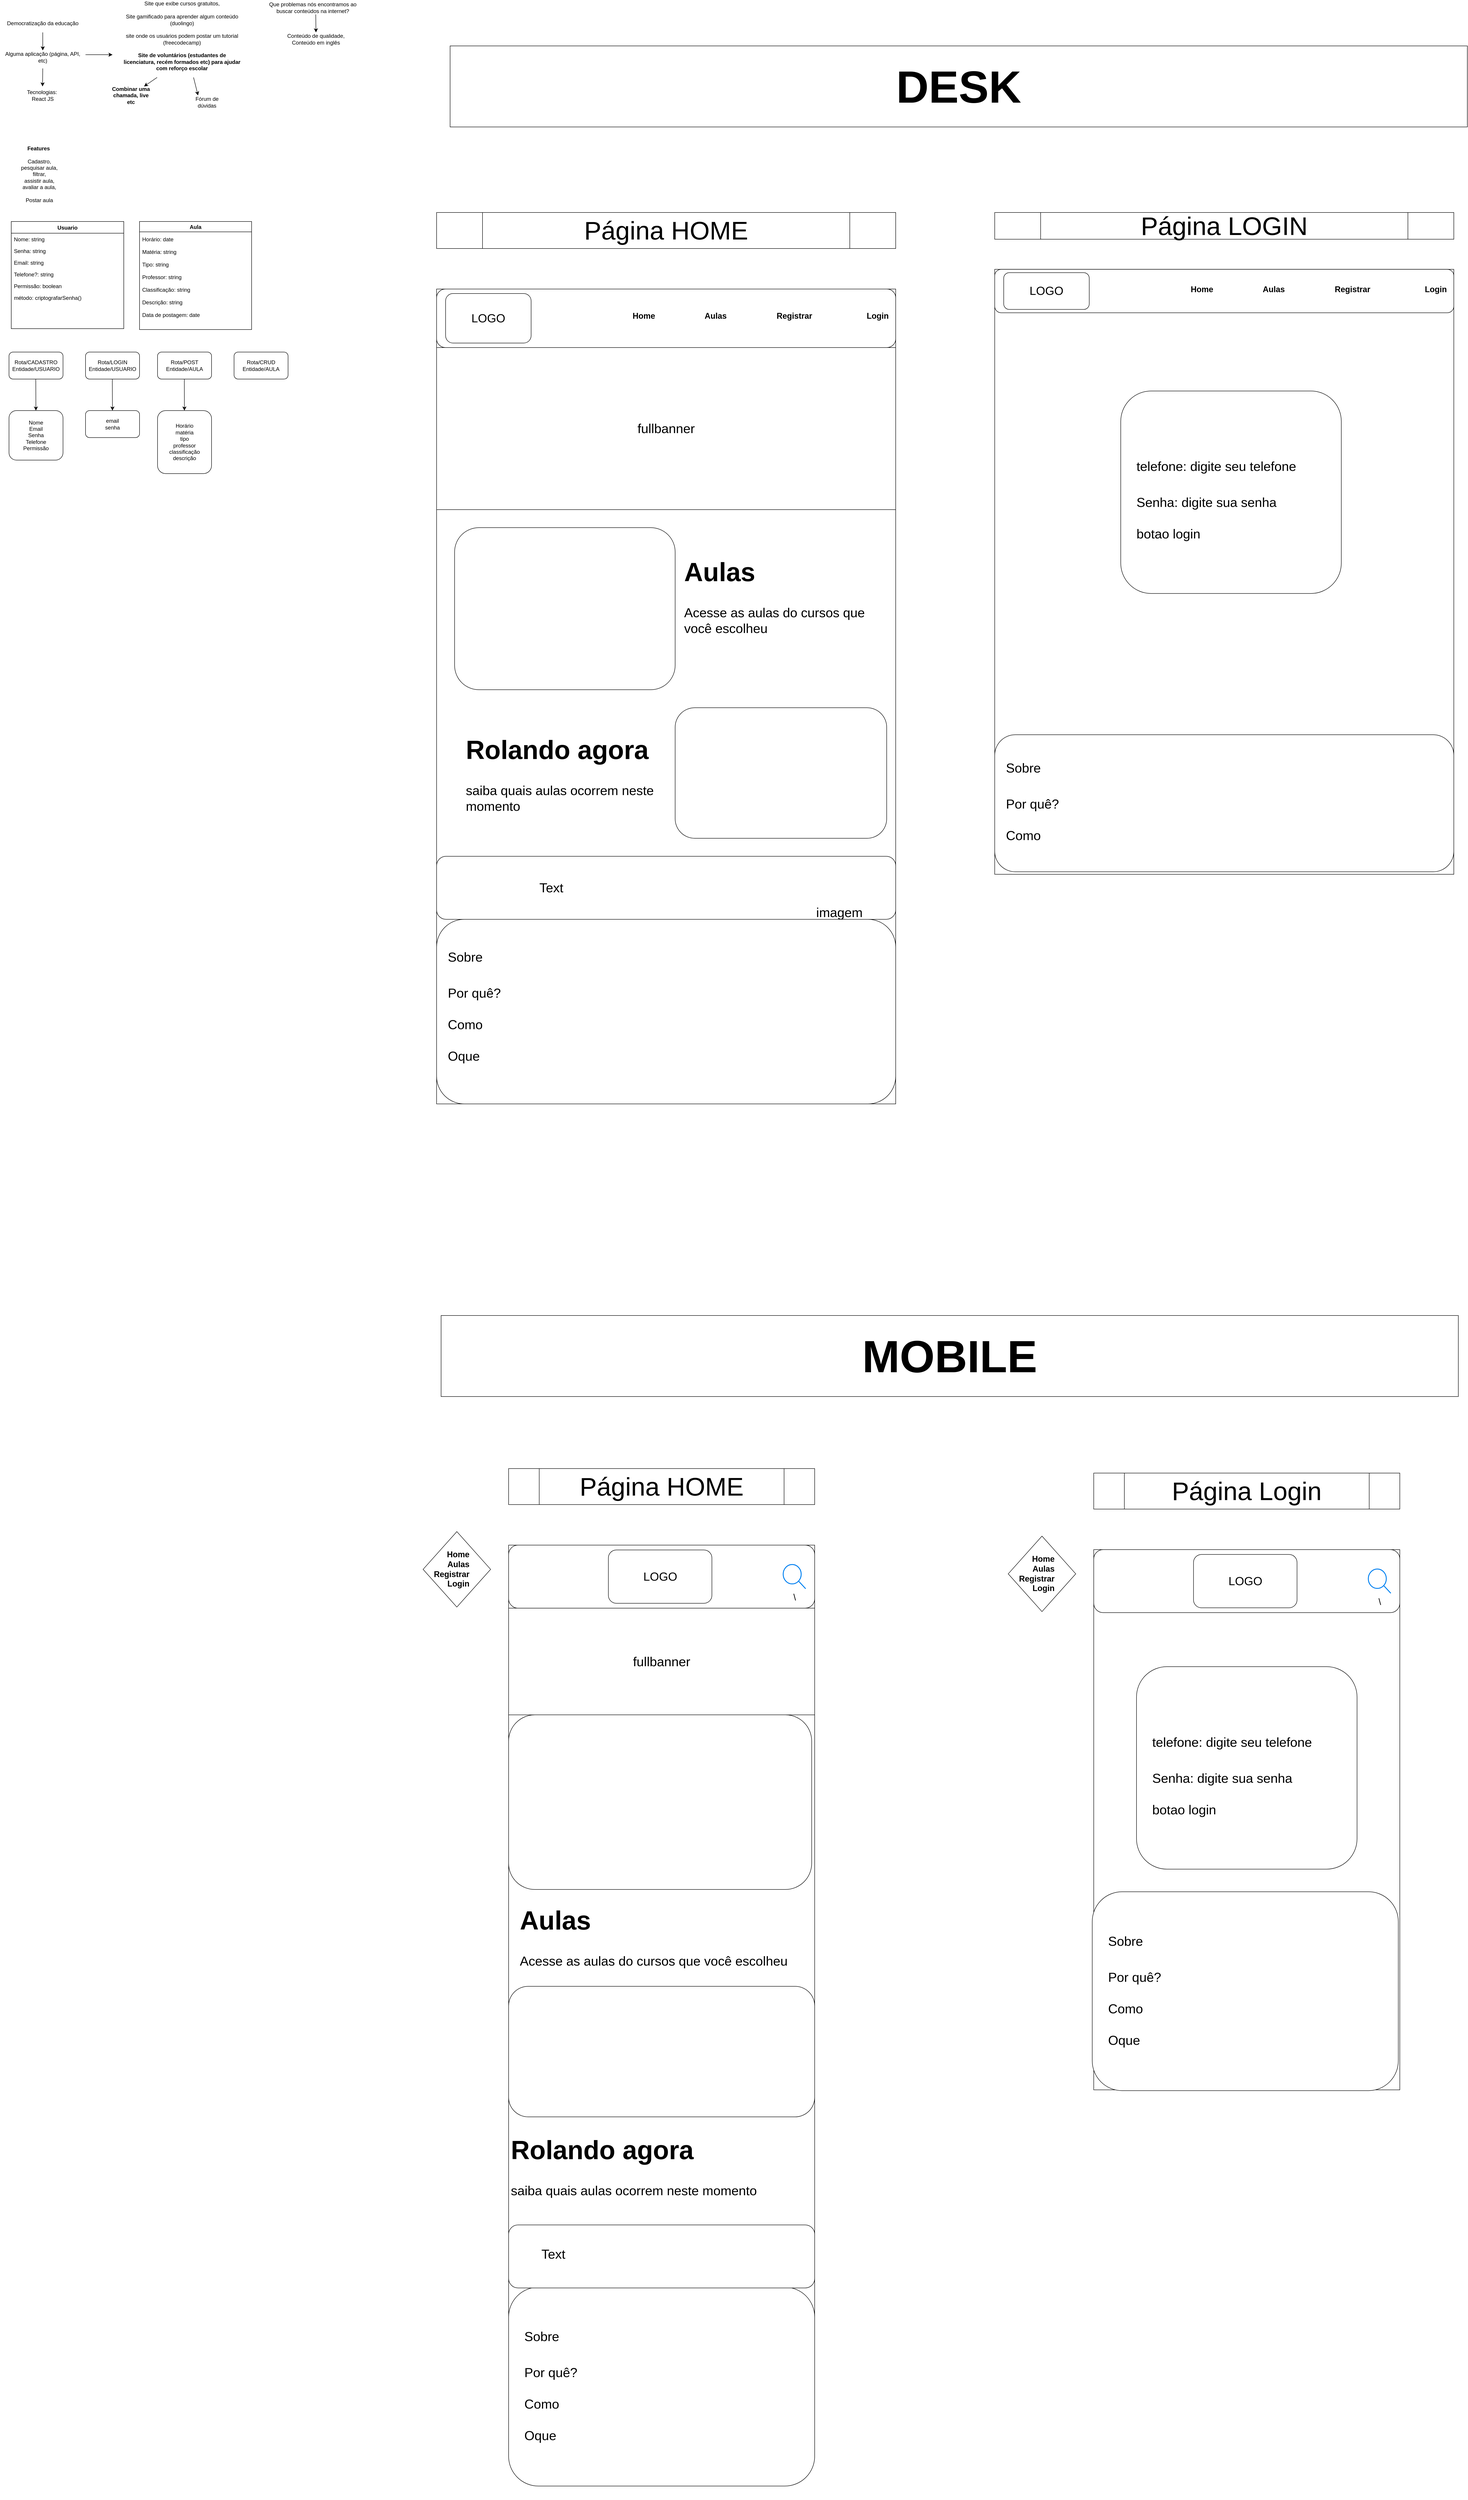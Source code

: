 <mxfile version="20.2.0" type="device"><diagram id="aPJUmdStcPJjUJhhimBH" name="Page-1"><mxGraphModel dx="6240" dy="4140" grid="1" gridSize="10" guides="1" tooltips="1" connect="1" arrows="1" fold="1" page="1" pageScale="1" pageWidth="850" pageHeight="1100" math="0" shadow="0"><root><mxCell id="0"/><mxCell id="1" parent="0"/><mxCell id="1egrQJf47s-bwuZEfzcS-1" style="edgeStyle=orthogonalEdgeStyle;rounded=0;orthogonalLoop=1;jettySize=auto;html=1;exitX=0.5;exitY=1;exitDx=0;exitDy=0;" edge="1" parent="1" source="1egrQJf47s-bwuZEfzcS-2"><mxGeometry relative="1" as="geometry"><mxPoint x="125" y="130" as="targetPoint"/></mxGeometry></mxCell><mxCell id="1egrQJf47s-bwuZEfzcS-2" value="Democratização da educação" style="text;html=1;strokeColor=none;fillColor=none;align=center;verticalAlign=middle;whiteSpace=wrap;rounded=0;" vertex="1" parent="1"><mxGeometry x="40" y="50" width="170" height="40" as="geometry"/></mxCell><mxCell id="1egrQJf47s-bwuZEfzcS-3" value="Alguma aplicação (página, API, etc)" style="text;html=1;strokeColor=none;fillColor=none;align=center;verticalAlign=middle;whiteSpace=wrap;rounded=0;" vertex="1" parent="1"><mxGeometry x="30" y="120" width="190" height="50" as="geometry"/></mxCell><mxCell id="1egrQJf47s-bwuZEfzcS-4" value="Tecnologias:&amp;nbsp;&lt;br&gt;React JS" style="text;html=1;strokeColor=none;fillColor=none;align=center;verticalAlign=middle;whiteSpace=wrap;rounded=0;" vertex="1" parent="1"><mxGeometry x="55" y="190" width="140" height="80" as="geometry"/></mxCell><mxCell id="1egrQJf47s-bwuZEfzcS-5" value="" style="endArrow=classic;html=1;rounded=0;" edge="1" parent="1"><mxGeometry width="50" height="50" relative="1" as="geometry"><mxPoint x="125" y="170" as="sourcePoint"/><mxPoint x="124.5" y="210" as="targetPoint"/></mxGeometry></mxCell><mxCell id="1egrQJf47s-bwuZEfzcS-6" value="Site que exibe cursos gratuitos,&lt;br&gt;&lt;br&gt;Site gamificado para aprender algum conteúdo (duolingo)&lt;br&gt;&lt;br&gt;site onde os usuários podem postar um tutorial (freecodecamp)&lt;br&gt;&lt;br&gt;&lt;b&gt;Site de voluntários (estudantes de licenciatura, recém formados etc) para ajudar com reforço escolar&lt;/b&gt;" style="text;html=1;strokeColor=none;fillColor=none;align=center;verticalAlign=middle;whiteSpace=wrap;rounded=0;" vertex="1" parent="1"><mxGeometry x="300" y="60" width="269" height="75" as="geometry"/></mxCell><mxCell id="1egrQJf47s-bwuZEfzcS-7" value="" style="endArrow=classic;html=1;rounded=0;" edge="1" parent="1"><mxGeometry width="50" height="50" relative="1" as="geometry"><mxPoint x="220" y="139.5" as="sourcePoint"/><mxPoint x="280" y="139.5" as="targetPoint"/></mxGeometry></mxCell><mxCell id="1egrQJf47s-bwuZEfzcS-8" value="Que problemas nós encontramos ao buscar conteúdos na internet?" style="text;html=1;strokeColor=none;fillColor=none;align=center;verticalAlign=middle;whiteSpace=wrap;rounded=0;" vertex="1" parent="1"><mxGeometry x="610" y="20" width="230" height="30" as="geometry"/></mxCell><mxCell id="1egrQJf47s-bwuZEfzcS-9" value="Conteúdo de qualidade,&lt;br&gt;Conteúdo em inglês" style="text;html=1;strokeColor=none;fillColor=none;align=center;verticalAlign=middle;whiteSpace=wrap;rounded=0;" vertex="1" parent="1"><mxGeometry x="637" y="60" width="190" height="90" as="geometry"/></mxCell><mxCell id="1egrQJf47s-bwuZEfzcS-10" value="" style="endArrow=classic;html=1;rounded=0;" edge="1" parent="1"><mxGeometry width="50" height="50" relative="1" as="geometry"><mxPoint x="731.5" y="50" as="sourcePoint"/><mxPoint x="732" y="90" as="targetPoint"/></mxGeometry></mxCell><mxCell id="1egrQJf47s-bwuZEfzcS-11" value="" style="endArrow=classic;html=1;rounded=0;" edge="1" parent="1"><mxGeometry width="50" height="50" relative="1" as="geometry"><mxPoint x="379" y="190" as="sourcePoint"/><mxPoint x="350" y="210" as="targetPoint"/></mxGeometry></mxCell><mxCell id="1egrQJf47s-bwuZEfzcS-12" value="" style="endArrow=classic;html=1;rounded=0;" edge="1" parent="1" target="1egrQJf47s-bwuZEfzcS-13"><mxGeometry width="50" height="50" relative="1" as="geometry"><mxPoint x="460" y="190" as="sourcePoint"/><mxPoint x="450" y="200" as="targetPoint"/><Array as="points"><mxPoint x="470" y="230"/></Array></mxGeometry></mxCell><mxCell id="1egrQJf47s-bwuZEfzcS-13" value="Fórum de dúvidas" style="text;html=1;strokeColor=none;fillColor=none;align=center;verticalAlign=middle;whiteSpace=wrap;rounded=0;" vertex="1" parent="1"><mxGeometry x="460" y="230" width="60" height="30" as="geometry"/></mxCell><mxCell id="1egrQJf47s-bwuZEfzcS-14" value="&lt;b&gt;Combinar uma chamada, live etc&lt;/b&gt;" style="text;html=1;strokeColor=none;fillColor=none;align=center;verticalAlign=middle;whiteSpace=wrap;rounded=0;" vertex="1" parent="1"><mxGeometry x="271" y="215" width="100" height="30" as="geometry"/></mxCell><mxCell id="1egrQJf47s-bwuZEfzcS-15" value="&lt;b&gt;Features&amp;nbsp;&lt;/b&gt;&lt;br&gt;&lt;br&gt;Cadastro,&lt;br&gt;pesquisar aula,&lt;br&gt;filtrar,&lt;br&gt;assistir aula,&lt;br&gt;avaliar a aula,&lt;br&gt;&lt;br&gt;Postar aula" style="text;html=1;strokeColor=none;fillColor=none;align=center;verticalAlign=middle;whiteSpace=wrap;rounded=0;" vertex="1" parent="1"><mxGeometry x="55" y="330" width="125" height="150" as="geometry"/></mxCell><mxCell id="1egrQJf47s-bwuZEfzcS-16" value="Usuario" style="swimlane;fontStyle=1;align=center;verticalAlign=top;childLayout=stackLayout;horizontal=1;startSize=26;horizontalStack=0;resizeParent=1;resizeParentMax=0;resizeLast=0;collapsible=1;marginBottom=0;" vertex="1" parent="1"><mxGeometry x="55" y="510" width="250" height="238" as="geometry"/></mxCell><mxCell id="1egrQJf47s-bwuZEfzcS-17" value="Nome: string" style="text;strokeColor=none;fillColor=none;align=left;verticalAlign=top;spacingLeft=4;spacingRight=4;overflow=hidden;rotatable=0;points=[[0,0.5],[1,0.5]];portConstraint=eastwest;" vertex="1" parent="1egrQJf47s-bwuZEfzcS-16"><mxGeometry y="26" width="250" height="26" as="geometry"/></mxCell><mxCell id="1egrQJf47s-bwuZEfzcS-18" value="Senha: string" style="text;strokeColor=none;fillColor=none;align=left;verticalAlign=top;spacingLeft=4;spacingRight=4;overflow=hidden;rotatable=0;points=[[0,0.5],[1,0.5]];portConstraint=eastwest;" vertex="1" parent="1egrQJf47s-bwuZEfzcS-16"><mxGeometry y="52" width="250" height="26" as="geometry"/></mxCell><mxCell id="1egrQJf47s-bwuZEfzcS-19" value="Email: string" style="text;strokeColor=none;fillColor=none;align=left;verticalAlign=top;spacingLeft=4;spacingRight=4;overflow=hidden;rotatable=0;points=[[0,0.5],[1,0.5]];portConstraint=eastwest;" vertex="1" parent="1egrQJf47s-bwuZEfzcS-16"><mxGeometry y="78" width="250" height="26" as="geometry"/></mxCell><mxCell id="1egrQJf47s-bwuZEfzcS-20" value="Telefone?: string&#10;" style="text;strokeColor=none;fillColor=none;align=left;verticalAlign=top;spacingLeft=4;spacingRight=4;overflow=hidden;rotatable=0;points=[[0,0.5],[1,0.5]];portConstraint=eastwest;" vertex="1" parent="1egrQJf47s-bwuZEfzcS-16"><mxGeometry y="104" width="250" height="26" as="geometry"/></mxCell><mxCell id="1egrQJf47s-bwuZEfzcS-21" value="Permissão: boolean" style="text;strokeColor=none;fillColor=none;align=left;verticalAlign=top;spacingLeft=4;spacingRight=4;overflow=hidden;rotatable=0;points=[[0,0.5],[1,0.5]];portConstraint=eastwest;" vertex="1" parent="1egrQJf47s-bwuZEfzcS-16"><mxGeometry y="130" width="250" height="26" as="geometry"/></mxCell><mxCell id="1egrQJf47s-bwuZEfzcS-22" value="método: criptografarSenha()&#10;" style="text;strokeColor=none;fillColor=none;align=left;verticalAlign=top;spacingLeft=4;spacingRight=4;overflow=hidden;rotatable=0;points=[[0,0.5],[1,0.5]];portConstraint=eastwest;" vertex="1" parent="1egrQJf47s-bwuZEfzcS-16"><mxGeometry y="156" width="250" height="82" as="geometry"/></mxCell><mxCell id="1egrQJf47s-bwuZEfzcS-23" value="Aula" style="swimlane;" vertex="1" parent="1"><mxGeometry x="340" y="510" width="249" height="240" as="geometry"/></mxCell><mxCell id="1egrQJf47s-bwuZEfzcS-24" value="Horário: date&#10;&#10;Matéria: string&#10;&#10;Tipo: string&#10;&#10;Professor: string&#10;&#10;Classificação: string&#10;&#10;Descrição: string&#10;&#10;Data de postagem: date" style="text;strokeColor=none;fillColor=none;align=left;verticalAlign=top;spacingLeft=4;spacingRight=4;overflow=hidden;rotatable=0;points=[[0,0.5],[1,0.5]];portConstraint=eastwest;" vertex="1" parent="1egrQJf47s-bwuZEfzcS-23"><mxGeometry y="26" width="249" height="214" as="geometry"/></mxCell><mxCell id="1egrQJf47s-bwuZEfzcS-25" value="Rota/CADASTRO&lt;br&gt;Entidade/USUARIO&lt;br&gt;" style="rounded=1;whiteSpace=wrap;html=1;" vertex="1" parent="1"><mxGeometry x="50" y="800" width="120" height="60" as="geometry"/></mxCell><mxCell id="1egrQJf47s-bwuZEfzcS-26" value="" style="endArrow=classic;html=1;rounded=0;" edge="1" parent="1" target="1egrQJf47s-bwuZEfzcS-27"><mxGeometry width="50" height="50" relative="1" as="geometry"><mxPoint x="109.5" y="860" as="sourcePoint"/><mxPoint x="109.5" y="920" as="targetPoint"/></mxGeometry></mxCell><mxCell id="1egrQJf47s-bwuZEfzcS-27" value="Nome&lt;br&gt;Email&lt;br&gt;Senha&lt;br&gt;Telefone&lt;br&gt;Permissão" style="rounded=1;whiteSpace=wrap;html=1;" vertex="1" parent="1"><mxGeometry x="50" y="930" width="120" height="110" as="geometry"/></mxCell><mxCell id="1egrQJf47s-bwuZEfzcS-28" value="Rota/LOGIN&lt;br&gt;Entidade/USUARIO" style="rounded=1;whiteSpace=wrap;html=1;" vertex="1" parent="1"><mxGeometry x="220" y="800" width="120" height="60" as="geometry"/></mxCell><mxCell id="1egrQJf47s-bwuZEfzcS-29" value="" style="endArrow=classic;html=1;rounded=0;" edge="1" parent="1" target="1egrQJf47s-bwuZEfzcS-30"><mxGeometry width="50" height="50" relative="1" as="geometry"><mxPoint x="279.5" y="860" as="sourcePoint"/><mxPoint x="279.5" y="920" as="targetPoint"/></mxGeometry></mxCell><mxCell id="1egrQJf47s-bwuZEfzcS-30" value="email&lt;br&gt;senha" style="rounded=1;whiteSpace=wrap;html=1;" vertex="1" parent="1"><mxGeometry x="220" y="930" width="120" height="60" as="geometry"/></mxCell><mxCell id="1egrQJf47s-bwuZEfzcS-31" value="Rota/POST&lt;br&gt;Entidade/AULA" style="rounded=1;whiteSpace=wrap;html=1;" vertex="1" parent="1"><mxGeometry x="380" y="800" width="120" height="60" as="geometry"/></mxCell><mxCell id="1egrQJf47s-bwuZEfzcS-32" value="" style="endArrow=classic;html=1;rounded=0;" edge="1" parent="1" target="1egrQJf47s-bwuZEfzcS-33"><mxGeometry width="50" height="50" relative="1" as="geometry"><mxPoint x="439.5" y="860" as="sourcePoint"/><mxPoint x="439.5" y="920" as="targetPoint"/></mxGeometry></mxCell><mxCell id="1egrQJf47s-bwuZEfzcS-33" value="Horário&lt;br&gt;matéria&lt;br&gt;tipo&lt;br&gt;professor&lt;br&gt;classificação&lt;br&gt;descrição" style="rounded=1;whiteSpace=wrap;html=1;" vertex="1" parent="1"><mxGeometry x="380" y="930" width="120" height="140" as="geometry"/></mxCell><mxCell id="1egrQJf47s-bwuZEfzcS-34" value="Rota/CRUD&lt;br&gt;Entidade/AULA" style="rounded=1;whiteSpace=wrap;html=1;" vertex="1" parent="1"><mxGeometry x="550" y="800" width="120" height="60" as="geometry"/></mxCell><mxCell id="1egrQJf47s-bwuZEfzcS-237" value="" style="group" vertex="1" connectable="0" parent="1"><mxGeometry x="1000" y="490" width="1020" height="1980" as="geometry"/></mxCell><mxCell id="1egrQJf47s-bwuZEfzcS-201" value="" style="rounded=0;whiteSpace=wrap;html=1;" vertex="1" parent="1egrQJf47s-bwuZEfzcS-237"><mxGeometry y="170" width="1020" height="1810" as="geometry"/></mxCell><mxCell id="1egrQJf47s-bwuZEfzcS-218" value="" style="group" vertex="1" connectable="0" parent="1egrQJf47s-bwuZEfzcS-237"><mxGeometry y="170" width="1020" height="1810" as="geometry"/></mxCell><mxCell id="1egrQJf47s-bwuZEfzcS-202" value="" style="rounded=1;whiteSpace=wrap;html=1;" vertex="1" parent="1egrQJf47s-bwuZEfzcS-218"><mxGeometry width="1020" height="130" as="geometry"/></mxCell><mxCell id="1egrQJf47s-bwuZEfzcS-203" value="&lt;font style=&quot;font-size: 26px;&quot;&gt;LOGO&lt;/font&gt;" style="rounded=1;whiteSpace=wrap;html=1;" vertex="1" parent="1egrQJf47s-bwuZEfzcS-218"><mxGeometry x="20" y="10" width="190" height="110" as="geometry"/></mxCell><mxCell id="1egrQJf47s-bwuZEfzcS-205" value="Home&lt;span style=&quot;white-space: pre; font-size: 18px;&quot;&gt;&#9;&lt;/span&gt;&lt;span style=&quot;white-space: pre; font-size: 18px;&quot;&gt;&#9;&lt;span style=&quot;white-space: pre; font-size: 18px;&quot;&gt;&#9;&lt;/span&gt;&lt;/span&gt;Aulas&lt;span style=&quot;white-space: pre; font-size: 18px;&quot;&gt;&#9;&lt;span style=&quot;white-space: pre; font-size: 18px;&quot;&gt;&#9;&lt;/span&gt;&lt;span style=&quot;white-space: pre; font-size: 18px;&quot;&gt;&#9;&lt;/span&gt;&lt;/span&gt;Registrar&lt;span style=&quot;white-space: pre; font-size: 18px;&quot;&gt;&#9;&lt;/span&gt;&lt;span style=&quot;white-space: pre; font-size: 18px;&quot;&gt;&#9;&lt;span style=&quot;white-space: pre; font-size: 18px;&quot;&gt;&#9;&lt;/span&gt;&lt;/span&gt;Login" style="text;html=1;strokeColor=none;fillColor=none;align=center;verticalAlign=middle;whiteSpace=wrap;rounded=0;fontSize=18;fontStyle=1" vertex="1" parent="1egrQJf47s-bwuZEfzcS-218"><mxGeometry x="440" y="20" width="560" height="80" as="geometry"/></mxCell><mxCell id="1egrQJf47s-bwuZEfzcS-207" value="&lt;font style=&quot;font-size: 29px;&quot;&gt;fullbanner&lt;/font&gt;" style="rounded=0;whiteSpace=wrap;html=1;fontSize=18;" vertex="1" parent="1egrQJf47s-bwuZEfzcS-218"><mxGeometry y="130" width="1020" height="360" as="geometry"/></mxCell><mxCell id="1egrQJf47s-bwuZEfzcS-208" value="" style="rounded=1;whiteSpace=wrap;html=1;fontSize=29;" vertex="1" parent="1egrQJf47s-bwuZEfzcS-218"><mxGeometry x="40" y="530" width="490" height="360" as="geometry"/></mxCell><mxCell id="1egrQJf47s-bwuZEfzcS-209" value="&lt;h1&gt;Aulas&lt;/h1&gt;&lt;p&gt;Acesse as aulas do cursos que você escolheu&lt;/p&gt;" style="text;html=1;strokeColor=none;fillColor=none;spacing=5;spacingTop=-20;whiteSpace=wrap;overflow=hidden;rounded=0;fontSize=29;" vertex="1" parent="1egrQJf47s-bwuZEfzcS-218"><mxGeometry x="545" y="564.75" width="440" height="290.5" as="geometry"/></mxCell><mxCell id="1egrQJf47s-bwuZEfzcS-210" value="" style="rounded=1;whiteSpace=wrap;html=1;fontSize=29;" vertex="1" parent="1egrQJf47s-bwuZEfzcS-218"><mxGeometry x="530" y="930" width="470" height="290" as="geometry"/></mxCell><mxCell id="1egrQJf47s-bwuZEfzcS-211" value="&lt;h1&gt;Rolando agora&lt;/h1&gt;&lt;p&gt;saiba quais aulas ocorrem neste momento&lt;/p&gt;" style="text;html=1;strokeColor=none;fillColor=none;spacing=5;spacingTop=-20;whiteSpace=wrap;overflow=hidden;rounded=0;fontSize=29;" vertex="1" parent="1egrQJf47s-bwuZEfzcS-218"><mxGeometry x="60" y="960" width="460" height="220" as="geometry"/></mxCell><mxCell id="1egrQJf47s-bwuZEfzcS-212" value="" style="rounded=1;whiteSpace=wrap;html=1;fontSize=29;" vertex="1" parent="1egrQJf47s-bwuZEfzcS-218"><mxGeometry y="1260" width="1020" height="140" as="geometry"/></mxCell><mxCell id="1egrQJf47s-bwuZEfzcS-213" value="Text" style="text;html=1;strokeColor=none;fillColor=none;align=center;verticalAlign=middle;whiteSpace=wrap;rounded=0;fontSize=29;" vertex="1" parent="1egrQJf47s-bwuZEfzcS-218"><mxGeometry x="50" y="1275" width="410" height="110" as="geometry"/></mxCell><mxCell id="1egrQJf47s-bwuZEfzcS-214" value="imagem" style="text;html=1;strokeColor=none;fillColor=none;align=center;verticalAlign=middle;whiteSpace=wrap;rounded=0;fontSize=29;" vertex="1" parent="1egrQJf47s-bwuZEfzcS-218"><mxGeometry x="780" y="1370" width="230" height="30" as="geometry"/></mxCell><mxCell id="1egrQJf47s-bwuZEfzcS-215" value="" style="rounded=1;whiteSpace=wrap;html=1;fontSize=29;" vertex="1" parent="1egrQJf47s-bwuZEfzcS-218"><mxGeometry y="1400" width="1020" height="410" as="geometry"/></mxCell><mxCell id="1egrQJf47s-bwuZEfzcS-216" value="&lt;h1&gt;&lt;span style=&quot;background-color: initial; font-size: 29px; font-weight: normal;&quot;&gt;Sobre&lt;/span&gt;&lt;br&gt;&lt;/h1&gt;&lt;div&gt;Por quê?&lt;/div&gt;&lt;div&gt;&lt;br&gt;&lt;/div&gt;&lt;div&gt;Como&lt;/div&gt;&lt;div&gt;&lt;br&gt;&lt;/div&gt;&lt;div&gt;Oque&lt;/div&gt;&lt;div&gt;&lt;span style=&quot;background-color: initial; font-size: 29px; font-weight: normal;&quot;&gt;&lt;br&gt;&lt;/span&gt;&lt;/div&gt;&lt;div&gt;&lt;span style=&quot;background-color: initial; font-size: 29px; font-weight: normal;&quot;&gt;&lt;br&gt;&lt;/span&gt;&lt;/div&gt;" style="text;html=1;strokeColor=none;fillColor=none;spacing=5;spacingTop=-20;whiteSpace=wrap;overflow=hidden;rounded=0;fontSize=29;" vertex="1" parent="1egrQJf47s-bwuZEfzcS-218"><mxGeometry x="20" y="1410" width="190" height="370" as="geometry"/></mxCell><mxCell id="1egrQJf47s-bwuZEfzcS-219" value="Página HOME" style="shape=process;whiteSpace=wrap;html=1;backgroundOutline=1;fontSize=57;" vertex="1" parent="1egrQJf47s-bwuZEfzcS-237"><mxGeometry width="1020" height="80" as="geometry"/></mxCell><mxCell id="1egrQJf47s-bwuZEfzcS-238" value="\" style="group" vertex="1" connectable="0" parent="1"><mxGeometry x="2240" y="490" width="1020" height="1470" as="geometry"/></mxCell><mxCell id="1egrQJf47s-bwuZEfzcS-239" value="" style="rounded=0;whiteSpace=wrap;html=1;" vertex="1" parent="1egrQJf47s-bwuZEfzcS-238"><mxGeometry y="126.212" width="1020" height="1343.788" as="geometry"/></mxCell><mxCell id="1egrQJf47s-bwuZEfzcS-240" value="" style="group" vertex="1" connectable="0" parent="1egrQJf47s-bwuZEfzcS-238"><mxGeometry y="126.212" width="1020" height="1343.788" as="geometry"/></mxCell><mxCell id="1egrQJf47s-bwuZEfzcS-241" value="" style="rounded=1;whiteSpace=wrap;html=1;" vertex="1" parent="1egrQJf47s-bwuZEfzcS-240"><mxGeometry width="1020" height="96.515" as="geometry"/></mxCell><mxCell id="1egrQJf47s-bwuZEfzcS-242" value="&lt;font style=&quot;font-size: 26px;&quot;&gt;LOGO&lt;/font&gt;" style="rounded=1;whiteSpace=wrap;html=1;" vertex="1" parent="1egrQJf47s-bwuZEfzcS-240"><mxGeometry x="20" y="7.424" width="190" height="81.667" as="geometry"/></mxCell><mxCell id="1egrQJf47s-bwuZEfzcS-243" value="Home&lt;span style=&quot;white-space: pre; font-size: 18px;&quot;&gt;&#9;&lt;/span&gt;&lt;span style=&quot;white-space: pre; font-size: 18px;&quot;&gt;&#9;&lt;span style=&quot;white-space: pre; font-size: 18px;&quot;&gt;&#9;&lt;/span&gt;&lt;/span&gt;Aulas&lt;span style=&quot;white-space: pre; font-size: 18px;&quot;&gt;&#9;&lt;span style=&quot;white-space: pre; font-size: 18px;&quot;&gt;&#9;&lt;/span&gt;&lt;span style=&quot;white-space: pre; font-size: 18px;&quot;&gt;&#9;&lt;/span&gt;&lt;/span&gt;Registrar&lt;span style=&quot;white-space: pre; font-size: 18px;&quot;&gt;&#9;&lt;/span&gt;&lt;span style=&quot;white-space: pre; font-size: 18px;&quot;&gt;&#9;&lt;span style=&quot;white-space: pre; font-size: 18px;&quot;&gt;&#9;&lt;/span&gt;&lt;/span&gt;Login" style="text;html=1;strokeColor=none;fillColor=none;align=center;verticalAlign=middle;whiteSpace=wrap;rounded=0;fontSize=18;fontStyle=1" vertex="1" parent="1egrQJf47s-bwuZEfzcS-240"><mxGeometry x="440" y="14.848" width="560" height="59.394" as="geometry"/></mxCell><mxCell id="1egrQJf47s-bwuZEfzcS-245" value="" style="rounded=1;whiteSpace=wrap;html=1;fontSize=29;" vertex="1" parent="1egrQJf47s-bwuZEfzcS-240"><mxGeometry x="280" y="270.26" width="490" height="449.74" as="geometry"/></mxCell><mxCell id="1egrQJf47s-bwuZEfzcS-246" value="&lt;h1&gt;&lt;span style=&quot;font-size: 29px; font-weight: 400;&quot;&gt;telefone: digite seu telefone&lt;/span&gt;&lt;/h1&gt;&lt;div&gt;Senha: digite sua senha&lt;/div&gt;&lt;div&gt;&lt;br&gt;&lt;/div&gt;&lt;div&gt;botao login&lt;/div&gt;" style="text;html=1;strokeColor=none;fillColor=none;spacing=5;spacingTop=-20;whiteSpace=wrap;overflow=hidden;rounded=0;fontSize=29;" vertex="1" parent="1egrQJf47s-bwuZEfzcS-240"><mxGeometry x="310" y="363.79" width="435" height="308.08" as="geometry"/></mxCell><mxCell id="1egrQJf47s-bwuZEfzcS-252" value="" style="rounded=1;whiteSpace=wrap;html=1;fontSize=29;" vertex="1" parent="1egrQJf47s-bwuZEfzcS-240"><mxGeometry y="1033.789" width="1020" height="304.394" as="geometry"/></mxCell><mxCell id="1egrQJf47s-bwuZEfzcS-253" value="&lt;h1&gt;&lt;span style=&quot;background-color: initial; font-size: 29px; font-weight: normal;&quot;&gt;Sobre&lt;/span&gt;&lt;br&gt;&lt;/h1&gt;&lt;div&gt;Por quê?&lt;/div&gt;&lt;div&gt;&lt;br&gt;&lt;/div&gt;&lt;div&gt;Como&lt;/div&gt;&lt;div&gt;&lt;br&gt;&lt;/div&gt;&lt;div&gt;Oque&lt;/div&gt;&lt;div&gt;&lt;span style=&quot;background-color: initial; font-size: 29px; font-weight: normal;&quot;&gt;&lt;br&gt;&lt;/span&gt;&lt;/div&gt;&lt;div&gt;&lt;span style=&quot;background-color: initial; font-size: 29px; font-weight: normal;&quot;&gt;&lt;br&gt;&lt;/span&gt;&lt;/div&gt;" style="text;html=1;strokeColor=none;fillColor=none;spacing=5;spacingTop=-20;whiteSpace=wrap;overflow=hidden;rounded=0;fontSize=29;" vertex="1" parent="1egrQJf47s-bwuZEfzcS-240"><mxGeometry x="20" y="1033.789" width="190" height="274.697" as="geometry"/></mxCell><mxCell id="1egrQJf47s-bwuZEfzcS-254" value="Página LOGIN" style="shape=process;whiteSpace=wrap;html=1;backgroundOutline=1;fontSize=57;" vertex="1" parent="1egrQJf47s-bwuZEfzcS-238"><mxGeometry width="1020" height="59.394" as="geometry"/></mxCell><mxCell id="1egrQJf47s-bwuZEfzcS-255" value="" style="group" vertex="1" connectable="0" parent="1"><mxGeometry x="1020" y="3270" width="840" height="2290" as="geometry"/></mxCell><mxCell id="1egrQJf47s-bwuZEfzcS-305" value="" style="group" vertex="1" connectable="0" parent="1egrQJf47s-bwuZEfzcS-255"><mxGeometry x="140" y="10" width="690" height="2260" as="geometry"/></mxCell><mxCell id="1egrQJf47s-bwuZEfzcS-256" value="" style="rounded=0;whiteSpace=wrap;html=1;" vertex="1" parent="1egrQJf47s-bwuZEfzcS-305"><mxGeometry y="170" width="680" height="1810" as="geometry"/></mxCell><mxCell id="1egrQJf47s-bwuZEfzcS-257" value="" style="group" vertex="1" connectable="0" parent="1egrQJf47s-bwuZEfzcS-305"><mxGeometry y="170" width="680" height="2090" as="geometry"/></mxCell><mxCell id="1egrQJf47s-bwuZEfzcS-258" value="" style="rounded=1;whiteSpace=wrap;html=1;" vertex="1" parent="1egrQJf47s-bwuZEfzcS-257"><mxGeometry width="680" height="140.052" as="geometry"/></mxCell><mxCell id="1egrQJf47s-bwuZEfzcS-259" value="&lt;font style=&quot;font-size: 26px;&quot;&gt;LOGO&lt;/font&gt;" style="rounded=1;whiteSpace=wrap;html=1;" vertex="1" parent="1egrQJf47s-bwuZEfzcS-257"><mxGeometry x="221.66" y="10.773" width="230" height="118.505" as="geometry"/></mxCell><mxCell id="1egrQJf47s-bwuZEfzcS-261" value="&lt;font style=&quot;font-size: 29px;&quot;&gt;fullbanner&lt;/font&gt;" style="rounded=0;whiteSpace=wrap;html=1;fontSize=18;" vertex="1" parent="1egrQJf47s-bwuZEfzcS-257"><mxGeometry y="140.052" width="680" height="237.01" as="geometry"/></mxCell><mxCell id="1egrQJf47s-bwuZEfzcS-262" value="" style="rounded=1;whiteSpace=wrap;html=1;fontSize=29;" vertex="1" parent="1egrQJf47s-bwuZEfzcS-257"><mxGeometry y="377.062" width="673.33" height="387.835" as="geometry"/></mxCell><mxCell id="1egrQJf47s-bwuZEfzcS-294" value="" style="shape=image;html=1;verticalAlign=top;verticalLabelPosition=bottom;labelBackgroundColor=#ffffff;imageAspect=0;aspect=fixed;image=https://cdn0.iconfinder.com/data/icons/phosphor-thin-vol-3/256/list-dashes-thin-128.png;fontSize=20;" vertex="1" parent="1egrQJf47s-bwuZEfzcS-257"><mxGeometry x="30" y="24.057" width="85.333" height="85.333" as="geometry"/></mxCell><mxCell id="1egrQJf47s-bwuZEfzcS-269" value="" style="rounded=1;whiteSpace=wrap;html=1;fontSize=29;" vertex="1" parent="1egrQJf47s-bwuZEfzcS-257"><mxGeometry y="1648.299" width="680" height="441.701" as="geometry"/></mxCell><mxCell id="1egrQJf47s-bwuZEfzcS-300" value="\" style="html=1;verticalLabelPosition=bottom;align=center;labelBackgroundColor=#ffffff;verticalAlign=top;strokeWidth=2;strokeColor=#0080F0;shadow=0;dashed=0;shape=mxgraph.ios7.icons.looking_glass;fontSize=20;" vertex="1" parent="1egrQJf47s-bwuZEfzcS-257"><mxGeometry x="610" y="43.093" width="50" height="53.866" as="geometry"/></mxCell><mxCell id="1egrQJf47s-bwuZEfzcS-268" value="imagem" style="text;html=1;strokeColor=none;fillColor=none;align=center;verticalAlign=middle;whiteSpace=wrap;rounded=0;fontSize=29;" vertex="1" parent="1egrQJf47s-bwuZEfzcS-257"><mxGeometry x="506.67" y="1610" width="153.333" height="30" as="geometry"/></mxCell><mxCell id="1egrQJf47s-bwuZEfzcS-270" value="&lt;h1&gt;&lt;span style=&quot;background-color: initial; font-size: 29px; font-weight: normal;&quot;&gt;Sobre&lt;/span&gt;&lt;br&gt;&lt;/h1&gt;&lt;div&gt;Por quê?&lt;/div&gt;&lt;div&gt;&lt;br&gt;&lt;/div&gt;&lt;div&gt;Como&lt;/div&gt;&lt;div&gt;&lt;br&gt;&lt;/div&gt;&lt;div&gt;Oque&lt;/div&gt;&lt;div&gt;&lt;span style=&quot;background-color: initial; font-size: 29px; font-weight: normal;&quot;&gt;&lt;br&gt;&lt;/span&gt;&lt;/div&gt;&lt;div&gt;&lt;span style=&quot;background-color: initial; font-size: 29px; font-weight: normal;&quot;&gt;&lt;br&gt;&lt;/span&gt;&lt;/div&gt;" style="text;html=1;strokeColor=none;fillColor=none;spacing=5;spacingTop=-20;whiteSpace=wrap;overflow=hidden;rounded=0;fontSize=29;" vertex="1" parent="1egrQJf47s-bwuZEfzcS-257"><mxGeometry x="30.003" y="1684.15" width="126.667" height="370" as="geometry"/></mxCell><mxCell id="1egrQJf47s-bwuZEfzcS-271" value="Página HOME" style="shape=process;whiteSpace=wrap;html=1;backgroundOutline=1;fontSize=57;" vertex="1" parent="1egrQJf47s-bwuZEfzcS-305"><mxGeometry width="680" height="80" as="geometry"/></mxCell><mxCell id="1egrQJf47s-bwuZEfzcS-263" value="&lt;h1&gt;Aulas&lt;/h1&gt;&lt;p&gt;Acesse as aulas do cursos que você escolheu&lt;/p&gt;" style="text;html=1;strokeColor=none;fillColor=none;spacing=5;spacingTop=-20;whiteSpace=wrap;overflow=hidden;rounded=0;fontSize=29;" vertex="1" parent="1egrQJf47s-bwuZEfzcS-305"><mxGeometry x="20" y="940" width="620" height="190" as="geometry"/></mxCell><mxCell id="1egrQJf47s-bwuZEfzcS-264" value="" style="rounded=1;whiteSpace=wrap;html=1;fontSize=29;" vertex="1" parent="1egrQJf47s-bwuZEfzcS-305"><mxGeometry y="1150" width="680" height="290" as="geometry"/></mxCell><mxCell id="1egrQJf47s-bwuZEfzcS-265" value="&lt;h1&gt;Rolando agora&lt;/h1&gt;&lt;p&gt;saiba quais aulas ocorrem neste momento&lt;/p&gt;" style="text;html=1;strokeColor=none;fillColor=none;spacing=5;spacingTop=-20;whiteSpace=wrap;overflow=hidden;rounded=0;fontSize=29;" vertex="1" parent="1egrQJf47s-bwuZEfzcS-305"><mxGeometry y="1450" width="690" height="230" as="geometry"/></mxCell><mxCell id="1egrQJf47s-bwuZEfzcS-266" value="" style="rounded=1;whiteSpace=wrap;html=1;fontSize=29;" vertex="1" parent="1egrQJf47s-bwuZEfzcS-305"><mxGeometry y="1680" width="680" height="140" as="geometry"/></mxCell><mxCell id="1egrQJf47s-bwuZEfzcS-295" value="" style="rhombus;whiteSpace=wrap;html=1;fontSize=20;" vertex="1" parent="1egrQJf47s-bwuZEfzcS-255"><mxGeometry x="-50" y="150" width="150" height="167.65" as="geometry"/></mxCell><mxCell id="1egrQJf47s-bwuZEfzcS-260" value="Home&lt;br&gt;Aulas&lt;br&gt;Registrar&lt;br&gt;Login" style="text;html=1;strokeColor=none;fillColor=none;align=right;verticalAlign=middle;whiteSpace=wrap;rounded=0;fontSize=18;fontStyle=1" vertex="1" parent="1egrQJf47s-bwuZEfzcS-255"><mxGeometry x="-4.997" y="193.82" width="60" height="80" as="geometry"/></mxCell><mxCell id="1egrQJf47s-bwuZEfzcS-267" value="Text" style="text;html=1;strokeColor=none;fillColor=none;align=center;verticalAlign=middle;whiteSpace=wrap;rounded=0;fontSize=29;" vertex="1" parent="1egrQJf47s-bwuZEfzcS-255"><mxGeometry x="103.333" y="1700" width="273.333" height="110" as="geometry"/></mxCell><mxCell id="1egrQJf47s-bwuZEfzcS-291" value="&lt;font style=&quot;font-size: 100px;&quot;&gt;&lt;b&gt;DESK&lt;/b&gt;&lt;/font&gt;" style="rounded=0;whiteSpace=wrap;html=1;fontSize=57;" vertex="1" parent="1"><mxGeometry x="1030" y="120" width="2260" height="180" as="geometry"/></mxCell><mxCell id="1egrQJf47s-bwuZEfzcS-292" value="&lt;font style=&quot;font-size: 100px;&quot;&gt;&lt;b&gt;MOBILE&lt;/b&gt;&lt;/font&gt;" style="rounded=0;whiteSpace=wrap;html=1;fontSize=57;" vertex="1" parent="1"><mxGeometry x="1010" y="2940" width="2260" height="180" as="geometry"/></mxCell><mxCell id="1egrQJf47s-bwuZEfzcS-338" value="" style="group" vertex="1" connectable="0" parent="1"><mxGeometry x="2320" y="3280" width="840" height="2290" as="geometry"/></mxCell><mxCell id="1egrQJf47s-bwuZEfzcS-339" value="" style="group" vertex="1" connectable="0" parent="1egrQJf47s-bwuZEfzcS-338"><mxGeometry x="140" y="10" width="690" height="2260" as="geometry"/></mxCell><mxCell id="1egrQJf47s-bwuZEfzcS-340" value="" style="rounded=0;whiteSpace=wrap;html=1;" vertex="1" parent="1egrQJf47s-bwuZEfzcS-339"><mxGeometry y="170" width="680" height="1200" as="geometry"/></mxCell><mxCell id="1egrQJf47s-bwuZEfzcS-341" value="" style="group" vertex="1" connectable="0" parent="1egrQJf47s-bwuZEfzcS-339"><mxGeometry y="170" width="680" height="2090" as="geometry"/></mxCell><mxCell id="1egrQJf47s-bwuZEfzcS-342" value="" style="rounded=1;whiteSpace=wrap;html=1;" vertex="1" parent="1egrQJf47s-bwuZEfzcS-341"><mxGeometry width="680" height="140.052" as="geometry"/></mxCell><mxCell id="1egrQJf47s-bwuZEfzcS-343" value="&lt;font style=&quot;font-size: 26px;&quot;&gt;LOGO&lt;/font&gt;" style="rounded=1;whiteSpace=wrap;html=1;" vertex="1" parent="1egrQJf47s-bwuZEfzcS-341"><mxGeometry x="221.66" y="10.773" width="230" height="118.505" as="geometry"/></mxCell><mxCell id="1egrQJf47s-bwuZEfzcS-346" value="" style="shape=image;html=1;verticalAlign=top;verticalLabelPosition=bottom;labelBackgroundColor=#ffffff;imageAspect=0;aspect=fixed;image=https://cdn0.iconfinder.com/data/icons/phosphor-thin-vol-3/256/list-dashes-thin-128.png;fontSize=20;" vertex="1" parent="1egrQJf47s-bwuZEfzcS-341"><mxGeometry x="30" y="24.057" width="85.333" height="85.333" as="geometry"/></mxCell><mxCell id="1egrQJf47s-bwuZEfzcS-348" value="\" style="html=1;verticalLabelPosition=bottom;align=center;labelBackgroundColor=#ffffff;verticalAlign=top;strokeWidth=2;strokeColor=#0080F0;shadow=0;dashed=0;shape=mxgraph.ios7.icons.looking_glass;fontSize=20;" vertex="1" parent="1egrQJf47s-bwuZEfzcS-341"><mxGeometry x="610" y="43.093" width="50" height="53.866" as="geometry"/></mxCell><mxCell id="1egrQJf47s-bwuZEfzcS-359" value="" style="rounded=1;whiteSpace=wrap;html=1;fontSize=29;" vertex="1" parent="1egrQJf47s-bwuZEfzcS-341"><mxGeometry x="95" y="260.002" width="490" height="449.74" as="geometry"/></mxCell><mxCell id="1egrQJf47s-bwuZEfzcS-360" value="&lt;h1&gt;&lt;span style=&quot;font-size: 29px; font-weight: 400;&quot;&gt;telefone: digite seu telefone&lt;/span&gt;&lt;/h1&gt;&lt;div&gt;Senha: digite sua senha&lt;/div&gt;&lt;div&gt;&lt;br&gt;&lt;/div&gt;&lt;div&gt;botao login&lt;/div&gt;" style="text;html=1;strokeColor=none;fillColor=none;spacing=5;spacingTop=-20;whiteSpace=wrap;overflow=hidden;rounded=0;fontSize=29;" vertex="1" parent="1egrQJf47s-bwuZEfzcS-341"><mxGeometry x="125" y="353.532" width="435" height="308.08" as="geometry"/></mxCell><mxCell id="1egrQJf47s-bwuZEfzcS-361" value="" style="rounded=1;whiteSpace=wrap;html=1;fontSize=29;" vertex="1" parent="1egrQJf47s-bwuZEfzcS-341"><mxGeometry x="-3.34" y="759.999" width="680" height="441.701" as="geometry"/></mxCell><mxCell id="1egrQJf47s-bwuZEfzcS-362" value="&lt;h1&gt;&lt;span style=&quot;background-color: initial; font-size: 29px; font-weight: normal;&quot;&gt;Sobre&lt;/span&gt;&lt;br&gt;&lt;/h1&gt;&lt;div&gt;Por quê?&lt;/div&gt;&lt;div&gt;&lt;br&gt;&lt;/div&gt;&lt;div&gt;Como&lt;/div&gt;&lt;div&gt;&lt;br&gt;&lt;/div&gt;&lt;div&gt;Oque&lt;/div&gt;&lt;div&gt;&lt;span style=&quot;background-color: initial; font-size: 29px; font-weight: normal;&quot;&gt;&lt;br&gt;&lt;/span&gt;&lt;/div&gt;&lt;div&gt;&lt;span style=&quot;background-color: initial; font-size: 29px; font-weight: normal;&quot;&gt;&lt;br&gt;&lt;/span&gt;&lt;/div&gt;" style="text;html=1;strokeColor=none;fillColor=none;spacing=5;spacingTop=-20;whiteSpace=wrap;overflow=hidden;rounded=0;fontSize=29;" vertex="1" parent="1egrQJf47s-bwuZEfzcS-341"><mxGeometry x="26.663" y="795.85" width="126.667" height="370" as="geometry"/></mxCell><mxCell id="1egrQJf47s-bwuZEfzcS-351" value="Página Login" style="shape=process;whiteSpace=wrap;html=1;backgroundOutline=1;fontSize=57;" vertex="1" parent="1egrQJf47s-bwuZEfzcS-339"><mxGeometry width="680" height="80" as="geometry"/></mxCell><mxCell id="1egrQJf47s-bwuZEfzcS-356" value="" style="rhombus;whiteSpace=wrap;html=1;fontSize=20;" vertex="1" parent="1egrQJf47s-bwuZEfzcS-338"><mxGeometry x="-50" y="150" width="150" height="167.65" as="geometry"/></mxCell><mxCell id="1egrQJf47s-bwuZEfzcS-357" value="Home&lt;br&gt;Aulas&lt;br&gt;Registrar&lt;br&gt;Login" style="text;html=1;strokeColor=none;fillColor=none;align=right;verticalAlign=middle;whiteSpace=wrap;rounded=0;fontSize=18;fontStyle=1" vertex="1" parent="1egrQJf47s-bwuZEfzcS-338"><mxGeometry x="-4.997" y="193.82" width="60" height="80" as="geometry"/></mxCell></root></mxGraphModel></diagram></mxfile>
